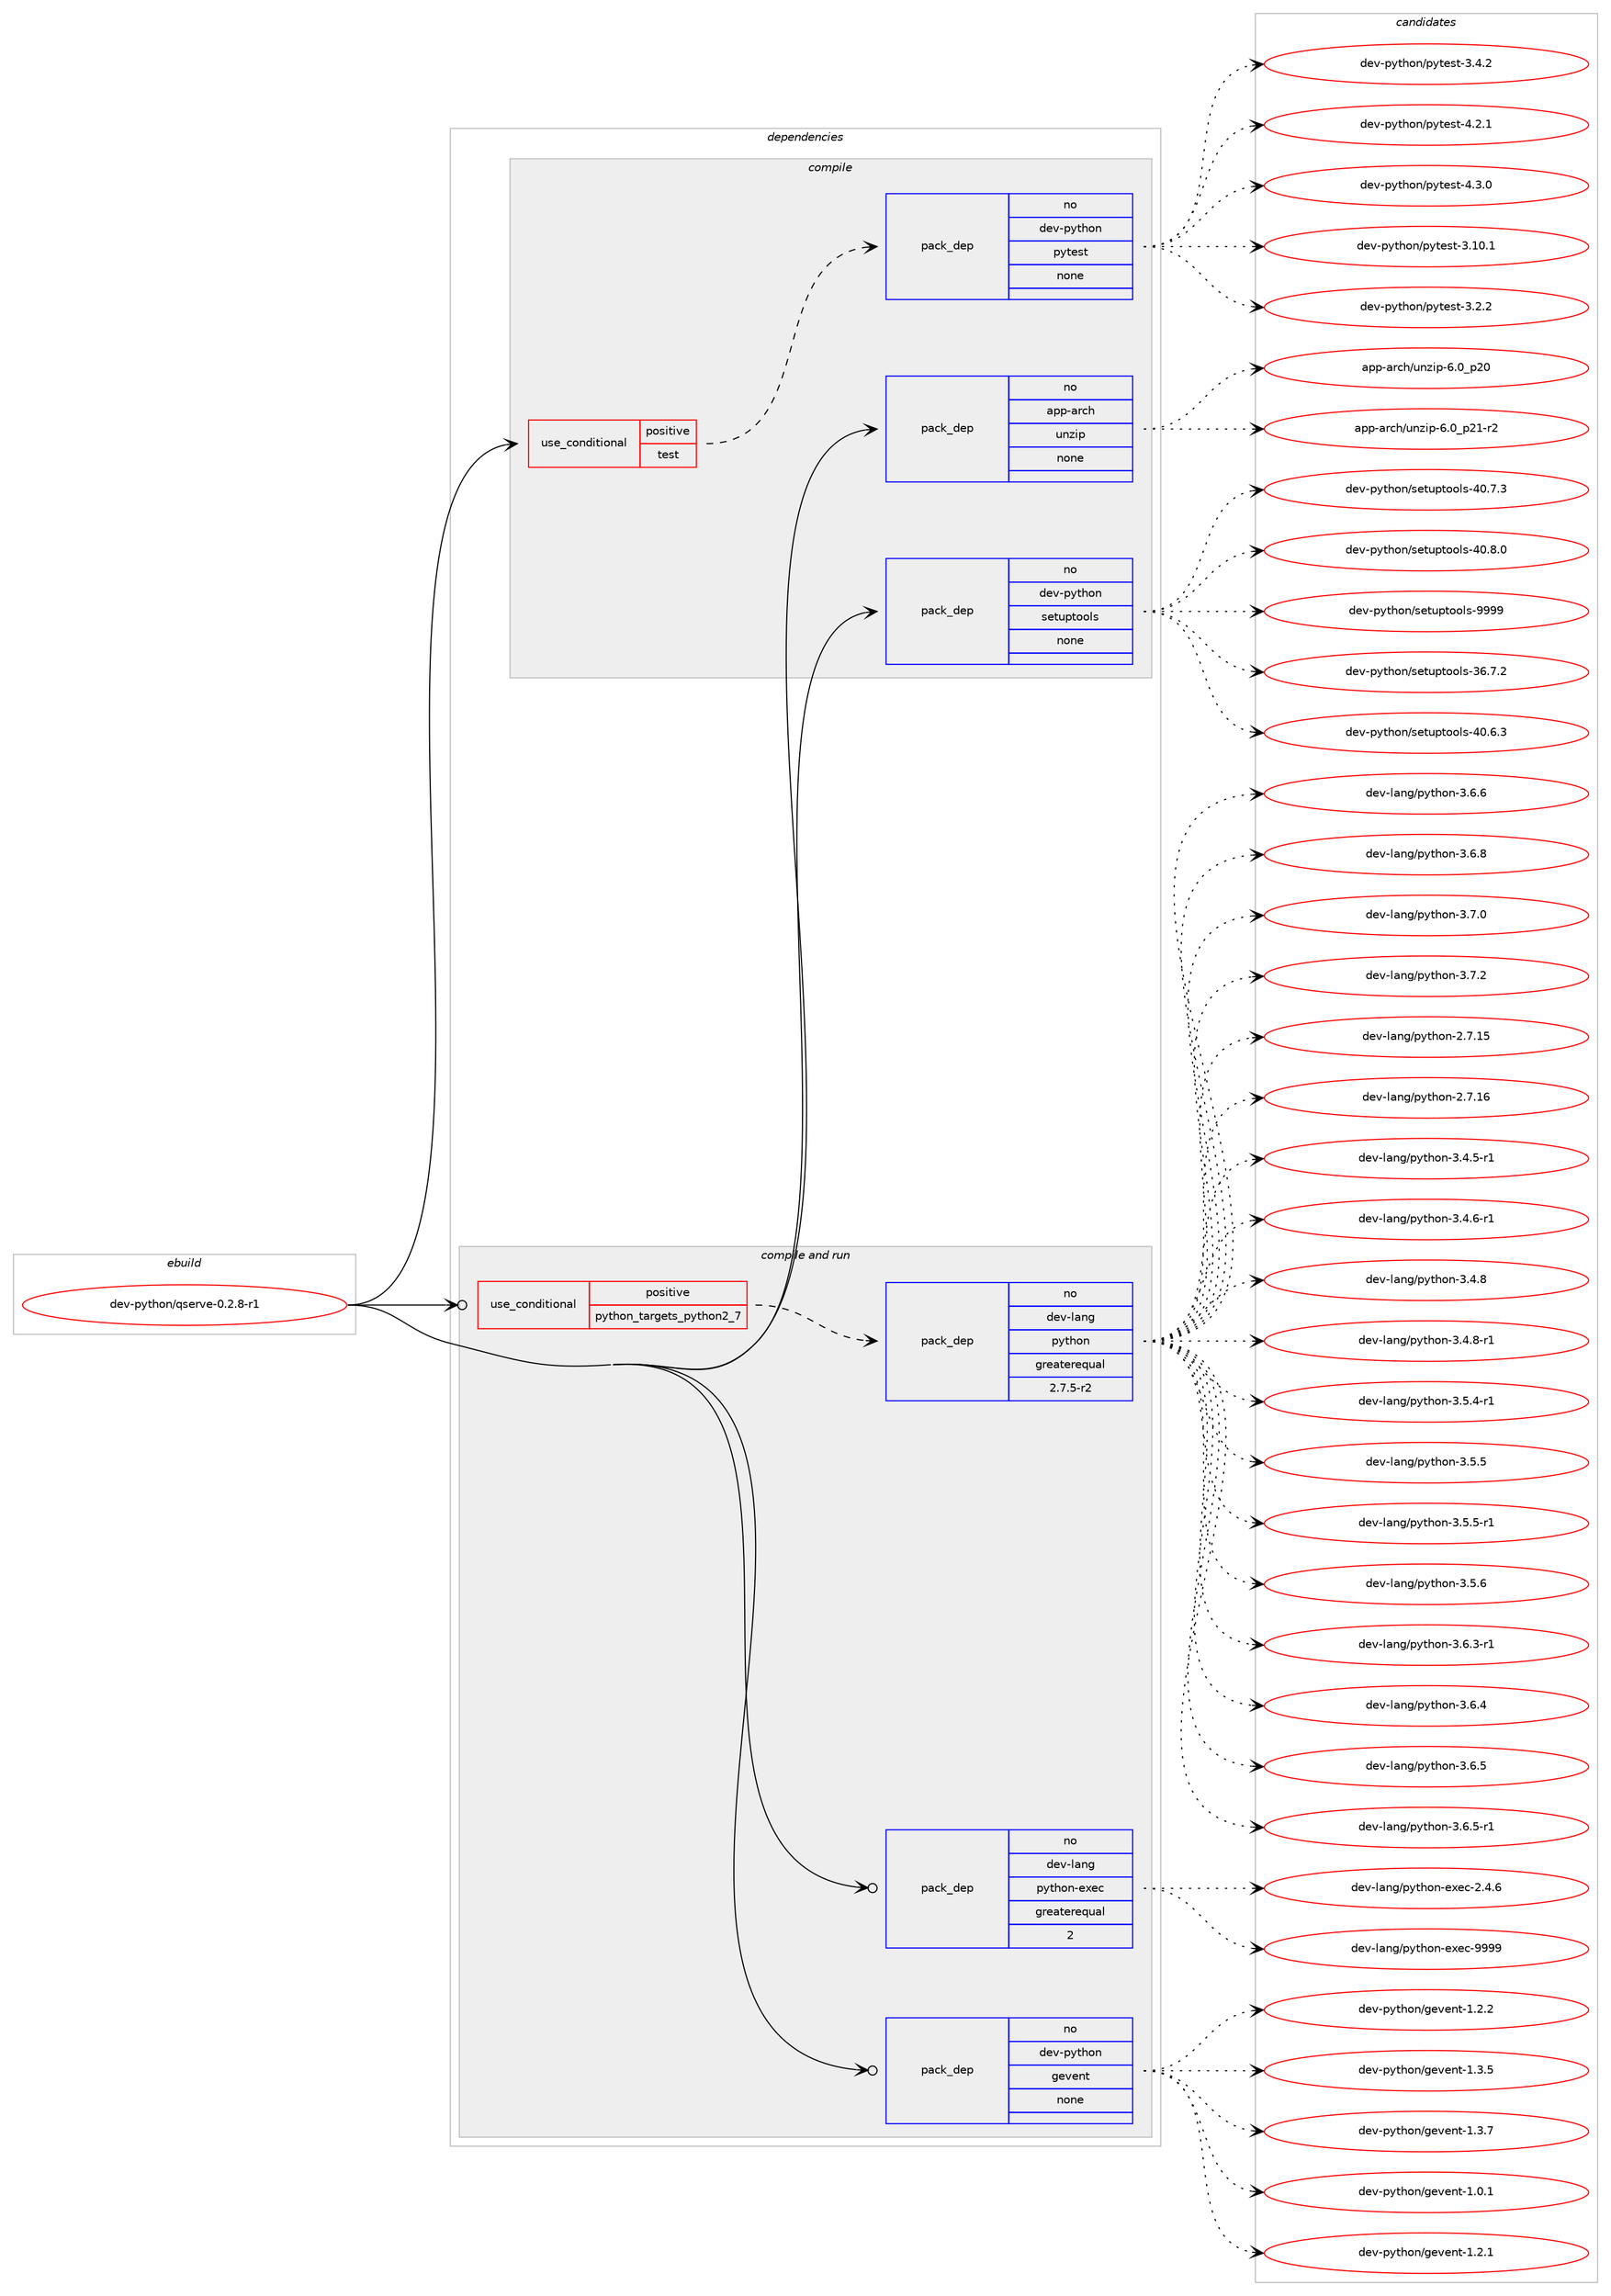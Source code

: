 digraph prolog {

# *************
# Graph options
# *************

newrank=true;
concentrate=true;
compound=true;
graph [rankdir=LR,fontname=Helvetica,fontsize=10,ranksep=1.5];#, ranksep=2.5, nodesep=0.2];
edge  [arrowhead=vee];
node  [fontname=Helvetica,fontsize=10];

# **********
# The ebuild
# **********

subgraph cluster_leftcol {
color=gray;
rank=same;
label=<<i>ebuild</i>>;
id [label="dev-python/qserve-0.2.8-r1", color=red, width=4, href="../dev-python/qserve-0.2.8-r1.svg"];
}

# ****************
# The dependencies
# ****************

subgraph cluster_midcol {
color=gray;
label=<<i>dependencies</i>>;
subgraph cluster_compile {
fillcolor="#eeeeee";
style=filled;
label=<<i>compile</i>>;
subgraph cond383477 {
dependency1438010 [label=<<TABLE BORDER="0" CELLBORDER="1" CELLSPACING="0" CELLPADDING="4"><TR><TD ROWSPAN="3" CELLPADDING="10">use_conditional</TD></TR><TR><TD>positive</TD></TR><TR><TD>test</TD></TR></TABLE>>, shape=none, color=red];
subgraph pack1031174 {
dependency1438011 [label=<<TABLE BORDER="0" CELLBORDER="1" CELLSPACING="0" CELLPADDING="4" WIDTH="220"><TR><TD ROWSPAN="6" CELLPADDING="30">pack_dep</TD></TR><TR><TD WIDTH="110">no</TD></TR><TR><TD>dev-python</TD></TR><TR><TD>pytest</TD></TR><TR><TD>none</TD></TR><TR><TD></TD></TR></TABLE>>, shape=none, color=blue];
}
dependency1438010:e -> dependency1438011:w [weight=20,style="dashed",arrowhead="vee"];
}
id:e -> dependency1438010:w [weight=20,style="solid",arrowhead="vee"];
subgraph pack1031175 {
dependency1438012 [label=<<TABLE BORDER="0" CELLBORDER="1" CELLSPACING="0" CELLPADDING="4" WIDTH="220"><TR><TD ROWSPAN="6" CELLPADDING="30">pack_dep</TD></TR><TR><TD WIDTH="110">no</TD></TR><TR><TD>app-arch</TD></TR><TR><TD>unzip</TD></TR><TR><TD>none</TD></TR><TR><TD></TD></TR></TABLE>>, shape=none, color=blue];
}
id:e -> dependency1438012:w [weight=20,style="solid",arrowhead="vee"];
subgraph pack1031176 {
dependency1438013 [label=<<TABLE BORDER="0" CELLBORDER="1" CELLSPACING="0" CELLPADDING="4" WIDTH="220"><TR><TD ROWSPAN="6" CELLPADDING="30">pack_dep</TD></TR><TR><TD WIDTH="110">no</TD></TR><TR><TD>dev-python</TD></TR><TR><TD>setuptools</TD></TR><TR><TD>none</TD></TR><TR><TD></TD></TR></TABLE>>, shape=none, color=blue];
}
id:e -> dependency1438013:w [weight=20,style="solid",arrowhead="vee"];
}
subgraph cluster_compileandrun {
fillcolor="#eeeeee";
style=filled;
label=<<i>compile and run</i>>;
subgraph cond383478 {
dependency1438014 [label=<<TABLE BORDER="0" CELLBORDER="1" CELLSPACING="0" CELLPADDING="4"><TR><TD ROWSPAN="3" CELLPADDING="10">use_conditional</TD></TR><TR><TD>positive</TD></TR><TR><TD>python_targets_python2_7</TD></TR></TABLE>>, shape=none, color=red];
subgraph pack1031177 {
dependency1438015 [label=<<TABLE BORDER="0" CELLBORDER="1" CELLSPACING="0" CELLPADDING="4" WIDTH="220"><TR><TD ROWSPAN="6" CELLPADDING="30">pack_dep</TD></TR><TR><TD WIDTH="110">no</TD></TR><TR><TD>dev-lang</TD></TR><TR><TD>python</TD></TR><TR><TD>greaterequal</TD></TR><TR><TD>2.7.5-r2</TD></TR></TABLE>>, shape=none, color=blue];
}
dependency1438014:e -> dependency1438015:w [weight=20,style="dashed",arrowhead="vee"];
}
id:e -> dependency1438014:w [weight=20,style="solid",arrowhead="odotvee"];
subgraph pack1031178 {
dependency1438016 [label=<<TABLE BORDER="0" CELLBORDER="1" CELLSPACING="0" CELLPADDING="4" WIDTH="220"><TR><TD ROWSPAN="6" CELLPADDING="30">pack_dep</TD></TR><TR><TD WIDTH="110">no</TD></TR><TR><TD>dev-lang</TD></TR><TR><TD>python-exec</TD></TR><TR><TD>greaterequal</TD></TR><TR><TD>2</TD></TR></TABLE>>, shape=none, color=blue];
}
id:e -> dependency1438016:w [weight=20,style="solid",arrowhead="odotvee"];
subgraph pack1031179 {
dependency1438017 [label=<<TABLE BORDER="0" CELLBORDER="1" CELLSPACING="0" CELLPADDING="4" WIDTH="220"><TR><TD ROWSPAN="6" CELLPADDING="30">pack_dep</TD></TR><TR><TD WIDTH="110">no</TD></TR><TR><TD>dev-python</TD></TR><TR><TD>gevent</TD></TR><TR><TD>none</TD></TR><TR><TD></TD></TR></TABLE>>, shape=none, color=blue];
}
id:e -> dependency1438017:w [weight=20,style="solid",arrowhead="odotvee"];
}
subgraph cluster_run {
fillcolor="#eeeeee";
style=filled;
label=<<i>run</i>>;
}
}

# **************
# The candidates
# **************

subgraph cluster_choices {
rank=same;
color=gray;
label=<<i>candidates</i>>;

subgraph choice1031174 {
color=black;
nodesep=1;
choice100101118451121211161041111104711212111610111511645514649484649 [label="dev-python/pytest-3.10.1", color=red, width=4,href="../dev-python/pytest-3.10.1.svg"];
choice1001011184511212111610411111047112121116101115116455146504650 [label="dev-python/pytest-3.2.2", color=red, width=4,href="../dev-python/pytest-3.2.2.svg"];
choice1001011184511212111610411111047112121116101115116455146524650 [label="dev-python/pytest-3.4.2", color=red, width=4,href="../dev-python/pytest-3.4.2.svg"];
choice1001011184511212111610411111047112121116101115116455246504649 [label="dev-python/pytest-4.2.1", color=red, width=4,href="../dev-python/pytest-4.2.1.svg"];
choice1001011184511212111610411111047112121116101115116455246514648 [label="dev-python/pytest-4.3.0", color=red, width=4,href="../dev-python/pytest-4.3.0.svg"];
dependency1438011:e -> choice100101118451121211161041111104711212111610111511645514649484649:w [style=dotted,weight="100"];
dependency1438011:e -> choice1001011184511212111610411111047112121116101115116455146504650:w [style=dotted,weight="100"];
dependency1438011:e -> choice1001011184511212111610411111047112121116101115116455146524650:w [style=dotted,weight="100"];
dependency1438011:e -> choice1001011184511212111610411111047112121116101115116455246504649:w [style=dotted,weight="100"];
dependency1438011:e -> choice1001011184511212111610411111047112121116101115116455246514648:w [style=dotted,weight="100"];
}
subgraph choice1031175 {
color=black;
nodesep=1;
choice971121124597114991044711711012210511245544648951125048 [label="app-arch/unzip-6.0_p20", color=red, width=4,href="../app-arch/unzip-6.0_p20.svg"];
choice9711211245971149910447117110122105112455446489511250494511450 [label="app-arch/unzip-6.0_p21-r2", color=red, width=4,href="../app-arch/unzip-6.0_p21-r2.svg"];
dependency1438012:e -> choice971121124597114991044711711012210511245544648951125048:w [style=dotted,weight="100"];
dependency1438012:e -> choice9711211245971149910447117110122105112455446489511250494511450:w [style=dotted,weight="100"];
}
subgraph choice1031176 {
color=black;
nodesep=1;
choice100101118451121211161041111104711510111611711211611111110811545515446554650 [label="dev-python/setuptools-36.7.2", color=red, width=4,href="../dev-python/setuptools-36.7.2.svg"];
choice100101118451121211161041111104711510111611711211611111110811545524846544651 [label="dev-python/setuptools-40.6.3", color=red, width=4,href="../dev-python/setuptools-40.6.3.svg"];
choice100101118451121211161041111104711510111611711211611111110811545524846554651 [label="dev-python/setuptools-40.7.3", color=red, width=4,href="../dev-python/setuptools-40.7.3.svg"];
choice100101118451121211161041111104711510111611711211611111110811545524846564648 [label="dev-python/setuptools-40.8.0", color=red, width=4,href="../dev-python/setuptools-40.8.0.svg"];
choice10010111845112121116104111110471151011161171121161111111081154557575757 [label="dev-python/setuptools-9999", color=red, width=4,href="../dev-python/setuptools-9999.svg"];
dependency1438013:e -> choice100101118451121211161041111104711510111611711211611111110811545515446554650:w [style=dotted,weight="100"];
dependency1438013:e -> choice100101118451121211161041111104711510111611711211611111110811545524846544651:w [style=dotted,weight="100"];
dependency1438013:e -> choice100101118451121211161041111104711510111611711211611111110811545524846554651:w [style=dotted,weight="100"];
dependency1438013:e -> choice100101118451121211161041111104711510111611711211611111110811545524846564648:w [style=dotted,weight="100"];
dependency1438013:e -> choice10010111845112121116104111110471151011161171121161111111081154557575757:w [style=dotted,weight="100"];
}
subgraph choice1031177 {
color=black;
nodesep=1;
choice10010111845108971101034711212111610411111045504655464953 [label="dev-lang/python-2.7.15", color=red, width=4,href="../dev-lang/python-2.7.15.svg"];
choice10010111845108971101034711212111610411111045504655464954 [label="dev-lang/python-2.7.16", color=red, width=4,href="../dev-lang/python-2.7.16.svg"];
choice1001011184510897110103471121211161041111104551465246534511449 [label="dev-lang/python-3.4.5-r1", color=red, width=4,href="../dev-lang/python-3.4.5-r1.svg"];
choice1001011184510897110103471121211161041111104551465246544511449 [label="dev-lang/python-3.4.6-r1", color=red, width=4,href="../dev-lang/python-3.4.6-r1.svg"];
choice100101118451089711010347112121116104111110455146524656 [label="dev-lang/python-3.4.8", color=red, width=4,href="../dev-lang/python-3.4.8.svg"];
choice1001011184510897110103471121211161041111104551465246564511449 [label="dev-lang/python-3.4.8-r1", color=red, width=4,href="../dev-lang/python-3.4.8-r1.svg"];
choice1001011184510897110103471121211161041111104551465346524511449 [label="dev-lang/python-3.5.4-r1", color=red, width=4,href="../dev-lang/python-3.5.4-r1.svg"];
choice100101118451089711010347112121116104111110455146534653 [label="dev-lang/python-3.5.5", color=red, width=4,href="../dev-lang/python-3.5.5.svg"];
choice1001011184510897110103471121211161041111104551465346534511449 [label="dev-lang/python-3.5.5-r1", color=red, width=4,href="../dev-lang/python-3.5.5-r1.svg"];
choice100101118451089711010347112121116104111110455146534654 [label="dev-lang/python-3.5.6", color=red, width=4,href="../dev-lang/python-3.5.6.svg"];
choice1001011184510897110103471121211161041111104551465446514511449 [label="dev-lang/python-3.6.3-r1", color=red, width=4,href="../dev-lang/python-3.6.3-r1.svg"];
choice100101118451089711010347112121116104111110455146544652 [label="dev-lang/python-3.6.4", color=red, width=4,href="../dev-lang/python-3.6.4.svg"];
choice100101118451089711010347112121116104111110455146544653 [label="dev-lang/python-3.6.5", color=red, width=4,href="../dev-lang/python-3.6.5.svg"];
choice1001011184510897110103471121211161041111104551465446534511449 [label="dev-lang/python-3.6.5-r1", color=red, width=4,href="../dev-lang/python-3.6.5-r1.svg"];
choice100101118451089711010347112121116104111110455146544654 [label="dev-lang/python-3.6.6", color=red, width=4,href="../dev-lang/python-3.6.6.svg"];
choice100101118451089711010347112121116104111110455146544656 [label="dev-lang/python-3.6.8", color=red, width=4,href="../dev-lang/python-3.6.8.svg"];
choice100101118451089711010347112121116104111110455146554648 [label="dev-lang/python-3.7.0", color=red, width=4,href="../dev-lang/python-3.7.0.svg"];
choice100101118451089711010347112121116104111110455146554650 [label="dev-lang/python-3.7.2", color=red, width=4,href="../dev-lang/python-3.7.2.svg"];
dependency1438015:e -> choice10010111845108971101034711212111610411111045504655464953:w [style=dotted,weight="100"];
dependency1438015:e -> choice10010111845108971101034711212111610411111045504655464954:w [style=dotted,weight="100"];
dependency1438015:e -> choice1001011184510897110103471121211161041111104551465246534511449:w [style=dotted,weight="100"];
dependency1438015:e -> choice1001011184510897110103471121211161041111104551465246544511449:w [style=dotted,weight="100"];
dependency1438015:e -> choice100101118451089711010347112121116104111110455146524656:w [style=dotted,weight="100"];
dependency1438015:e -> choice1001011184510897110103471121211161041111104551465246564511449:w [style=dotted,weight="100"];
dependency1438015:e -> choice1001011184510897110103471121211161041111104551465346524511449:w [style=dotted,weight="100"];
dependency1438015:e -> choice100101118451089711010347112121116104111110455146534653:w [style=dotted,weight="100"];
dependency1438015:e -> choice1001011184510897110103471121211161041111104551465346534511449:w [style=dotted,weight="100"];
dependency1438015:e -> choice100101118451089711010347112121116104111110455146534654:w [style=dotted,weight="100"];
dependency1438015:e -> choice1001011184510897110103471121211161041111104551465446514511449:w [style=dotted,weight="100"];
dependency1438015:e -> choice100101118451089711010347112121116104111110455146544652:w [style=dotted,weight="100"];
dependency1438015:e -> choice100101118451089711010347112121116104111110455146544653:w [style=dotted,weight="100"];
dependency1438015:e -> choice1001011184510897110103471121211161041111104551465446534511449:w [style=dotted,weight="100"];
dependency1438015:e -> choice100101118451089711010347112121116104111110455146544654:w [style=dotted,weight="100"];
dependency1438015:e -> choice100101118451089711010347112121116104111110455146544656:w [style=dotted,weight="100"];
dependency1438015:e -> choice100101118451089711010347112121116104111110455146554648:w [style=dotted,weight="100"];
dependency1438015:e -> choice100101118451089711010347112121116104111110455146554650:w [style=dotted,weight="100"];
}
subgraph choice1031178 {
color=black;
nodesep=1;
choice1001011184510897110103471121211161041111104510112010199455046524654 [label="dev-lang/python-exec-2.4.6", color=red, width=4,href="../dev-lang/python-exec-2.4.6.svg"];
choice10010111845108971101034711212111610411111045101120101994557575757 [label="dev-lang/python-exec-9999", color=red, width=4,href="../dev-lang/python-exec-9999.svg"];
dependency1438016:e -> choice1001011184510897110103471121211161041111104510112010199455046524654:w [style=dotted,weight="100"];
dependency1438016:e -> choice10010111845108971101034711212111610411111045101120101994557575757:w [style=dotted,weight="100"];
}
subgraph choice1031179 {
color=black;
nodesep=1;
choice1001011184511212111610411111047103101118101110116454946484649 [label="dev-python/gevent-1.0.1", color=red, width=4,href="../dev-python/gevent-1.0.1.svg"];
choice1001011184511212111610411111047103101118101110116454946504649 [label="dev-python/gevent-1.2.1", color=red, width=4,href="../dev-python/gevent-1.2.1.svg"];
choice1001011184511212111610411111047103101118101110116454946504650 [label="dev-python/gevent-1.2.2", color=red, width=4,href="../dev-python/gevent-1.2.2.svg"];
choice1001011184511212111610411111047103101118101110116454946514653 [label="dev-python/gevent-1.3.5", color=red, width=4,href="../dev-python/gevent-1.3.5.svg"];
choice1001011184511212111610411111047103101118101110116454946514655 [label="dev-python/gevent-1.3.7", color=red, width=4,href="../dev-python/gevent-1.3.7.svg"];
dependency1438017:e -> choice1001011184511212111610411111047103101118101110116454946484649:w [style=dotted,weight="100"];
dependency1438017:e -> choice1001011184511212111610411111047103101118101110116454946504649:w [style=dotted,weight="100"];
dependency1438017:e -> choice1001011184511212111610411111047103101118101110116454946504650:w [style=dotted,weight="100"];
dependency1438017:e -> choice1001011184511212111610411111047103101118101110116454946514653:w [style=dotted,weight="100"];
dependency1438017:e -> choice1001011184511212111610411111047103101118101110116454946514655:w [style=dotted,weight="100"];
}
}

}
